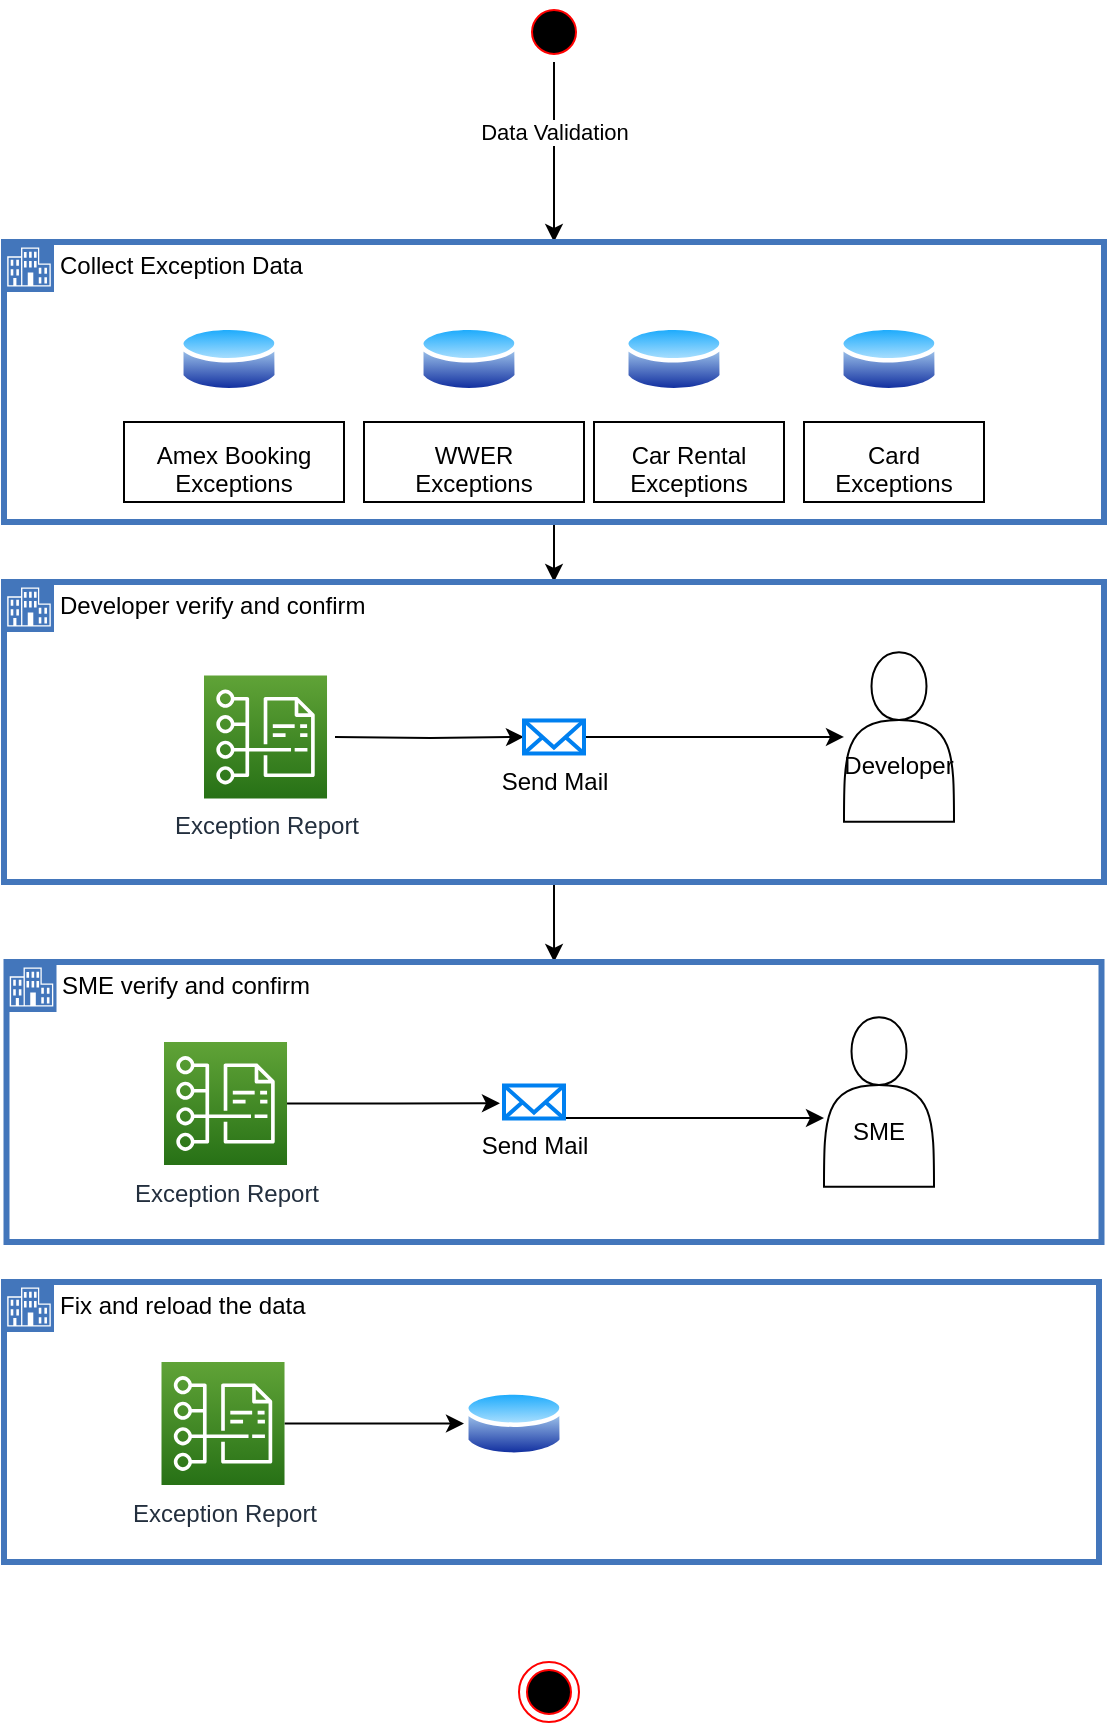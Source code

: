 <mxfile version="20.8.20" type="github">
  <diagram name="Page-1" id="t4EVRYhD11pjJ2Vkq8i-">
    <mxGraphModel dx="1434" dy="794" grid="1" gridSize="10" guides="1" tooltips="1" connect="1" arrows="1" fold="1" page="1" pageScale="1" pageWidth="850" pageHeight="1100" math="0" shadow="0">
      <root>
        <mxCell id="0" />
        <mxCell id="1" parent="0" />
        <mxCell id="K94HRNuP3XekMzOQDXey-5" value="" style="aspect=fixed;perimeter=ellipsePerimeter;html=1;align=center;shadow=0;dashed=0;spacingTop=3;image;image=img/lib/active_directory/database.svg;" vertex="1" parent="1">
          <mxGeometry x="127.5" y="190" width="50" height="37" as="geometry" />
        </mxCell>
        <mxCell id="K94HRNuP3XekMzOQDXey-6" value="" style="aspect=fixed;perimeter=ellipsePerimeter;html=1;align=center;shadow=0;dashed=0;spacingTop=3;image;image=img/lib/active_directory/database.svg;" vertex="1" parent="1">
          <mxGeometry x="247.5" y="190" width="50" height="37" as="geometry" />
        </mxCell>
        <mxCell id="K94HRNuP3XekMzOQDXey-7" value="" style="aspect=fixed;perimeter=ellipsePerimeter;html=1;align=center;shadow=0;dashed=0;spacingTop=3;image;image=img/lib/active_directory/database.svg;" vertex="1" parent="1">
          <mxGeometry x="350" y="190" width="50" height="37" as="geometry" />
        </mxCell>
        <mxCell id="K94HRNuP3XekMzOQDXey-8" value="" style="aspect=fixed;perimeter=ellipsePerimeter;html=1;align=center;shadow=0;dashed=0;spacingTop=3;image;image=img/lib/active_directory/database.svg;" vertex="1" parent="1">
          <mxGeometry x="457.5" y="190" width="50" height="37" as="geometry" />
        </mxCell>
        <mxCell id="K94HRNuP3XekMzOQDXey-12" value="Amex Booking Exceptions " style="whiteSpace=wrap;html=1;verticalAlign=top;shadow=0;dashed=0;spacingTop=3;labelBackgroundColor=default;" vertex="1" parent="1">
          <mxGeometry x="100" y="240" width="110" height="40" as="geometry" />
        </mxCell>
        <mxCell id="K94HRNuP3XekMzOQDXey-14" value="&lt;div&gt;WWER&lt;br&gt;&lt;/div&gt;&lt;div&gt;Exceptions&lt;/div&gt;" style="whiteSpace=wrap;html=1;verticalAlign=top;shadow=0;dashed=0;spacingTop=3;labelBackgroundColor=default;" vertex="1" parent="1">
          <mxGeometry x="220" y="240" width="110" height="40" as="geometry" />
        </mxCell>
        <mxCell id="K94HRNuP3XekMzOQDXey-15" value="&lt;div&gt;Car Rental&lt;/div&gt;&lt;div&gt;Exceptions&lt;/div&gt;" style="whiteSpace=wrap;html=1;verticalAlign=top;shadow=0;dashed=0;spacingTop=3;labelBackgroundColor=default;" vertex="1" parent="1">
          <mxGeometry x="335" y="240" width="95" height="40" as="geometry" />
        </mxCell>
        <mxCell id="K94HRNuP3XekMzOQDXey-16" value="&lt;div&gt;Card&lt;/div&gt;&lt;div&gt;Exceptions&lt;/div&gt;" style="whiteSpace=wrap;html=1;verticalAlign=top;shadow=0;dashed=0;spacingTop=3;labelBackgroundColor=default;" vertex="1" parent="1">
          <mxGeometry x="440" y="240" width="90" height="40" as="geometry" />
        </mxCell>
        <mxCell id="K94HRNuP3XekMzOQDXey-30" value="" style="ellipse;html=1;shape=endState;fillColor=#000000;strokeColor=#ff0000;" vertex="1" parent="1">
          <mxGeometry x="297.5" y="860" width="30" height="30" as="geometry" />
        </mxCell>
        <mxCell id="K94HRNuP3XekMzOQDXey-51" style="edgeStyle=orthogonalEdgeStyle;rounded=0;orthogonalLoop=1;jettySize=auto;html=1;" edge="1" parent="1" source="K94HRNuP3XekMzOQDXey-34" target="K94HRNuP3XekMzOQDXey-41">
          <mxGeometry relative="1" as="geometry" />
        </mxCell>
        <mxCell id="K94HRNuP3XekMzOQDXey-52" value="Data Validation" style="edgeLabel;html=1;align=center;verticalAlign=middle;resizable=0;points=[];" vertex="1" connectable="0" parent="K94HRNuP3XekMzOQDXey-51">
          <mxGeometry x="-0.225" relative="1" as="geometry">
            <mxPoint as="offset" />
          </mxGeometry>
        </mxCell>
        <mxCell id="K94HRNuP3XekMzOQDXey-34" value="" style="ellipse;html=1;shape=startState;fillColor=#000000;strokeColor=#ff0000;" vertex="1" parent="1">
          <mxGeometry x="300" y="30" width="30" height="30" as="geometry" />
        </mxCell>
        <mxCell id="K94HRNuP3XekMzOQDXey-63" style="edgeStyle=orthogonalEdgeStyle;rounded=0;orthogonalLoop=1;jettySize=auto;html=1;" edge="1" parent="1" source="K94HRNuP3XekMzOQDXey-41" target="K94HRNuP3XekMzOQDXey-56">
          <mxGeometry relative="1" as="geometry" />
        </mxCell>
        <mxCell id="K94HRNuP3XekMzOQDXey-41" value="Collect Exception Data" style="shape=mxgraph.ibm.box;prType=enterprise;fontStyle=0;verticalAlign=top;align=left;spacingLeft=32;spacingTop=4;fillColor=none;rounded=0;whiteSpace=wrap;html=1;strokeColor=#4376BB;strokeWidth=3;dashed=0;container=1;spacing=-4;collapsible=0;expand=0;recursiveResize=0;" vertex="1" parent="1">
          <mxGeometry x="40" y="150" width="550" height="140" as="geometry" />
        </mxCell>
        <mxCell id="K94HRNuP3XekMzOQDXey-77" style="edgeStyle=orthogonalEdgeStyle;rounded=0;orthogonalLoop=1;jettySize=auto;html=1;" edge="1" parent="1" source="K94HRNuP3XekMzOQDXey-56" target="K94HRNuP3XekMzOQDXey-70">
          <mxGeometry relative="1" as="geometry" />
        </mxCell>
        <mxCell id="K94HRNuP3XekMzOQDXey-56" value="Developer verify and confirm" style="shape=mxgraph.ibm.box;prType=enterprise;fontStyle=0;verticalAlign=top;align=left;spacingLeft=32;spacingTop=4;fillColor=none;rounded=0;whiteSpace=wrap;html=1;strokeColor=#4376BB;strokeWidth=3;dashed=0;container=1;spacing=-4;collapsible=0;expand=0;recursiveResize=0;" vertex="1" parent="1">
          <mxGeometry x="40" y="320" width="550" height="150" as="geometry" />
        </mxCell>
        <mxCell id="K94HRNuP3XekMzOQDXey-59" value="" style="edgeStyle=orthogonalEdgeStyle;rounded=0;orthogonalLoop=1;jettySize=auto;html=1;" edge="1" parent="K94HRNuP3XekMzOQDXey-56" target="K94HRNuP3XekMzOQDXey-25">
          <mxGeometry relative="1" as="geometry">
            <mxPoint x="165.5" y="77.49" as="sourcePoint" />
          </mxGeometry>
        </mxCell>
        <mxCell id="K94HRNuP3XekMzOQDXey-60" value="" style="edgeStyle=orthogonalEdgeStyle;rounded=0;orthogonalLoop=1;jettySize=auto;html=1;" edge="1" parent="K94HRNuP3XekMzOQDXey-56" source="K94HRNuP3XekMzOQDXey-25" target="K94HRNuP3XekMzOQDXey-58">
          <mxGeometry relative="1" as="geometry">
            <Array as="points">
              <mxPoint x="330" y="78" />
              <mxPoint x="330" y="78" />
            </Array>
          </mxGeometry>
        </mxCell>
        <mxCell id="K94HRNuP3XekMzOQDXey-25" value="Send Mail" style="html=1;verticalLabelPosition=bottom;align=center;labelBackgroundColor=#ffffff;verticalAlign=top;strokeWidth=2;strokeColor=#0080F0;shadow=0;dashed=0;shape=mxgraph.ios7.icons.mail;" vertex="1" parent="K94HRNuP3XekMzOQDXey-56">
          <mxGeometry x="260" y="69.24" width="30" height="16.5" as="geometry" />
        </mxCell>
        <mxCell id="K94HRNuP3XekMzOQDXey-58" value="&lt;div&gt;&lt;br&gt;&lt;/div&gt;&lt;div&gt;&lt;br&gt;&lt;/div&gt;&lt;div&gt;Developer&lt;/div&gt;" style="shape=actor;whiteSpace=wrap;html=1;" vertex="1" parent="K94HRNuP3XekMzOQDXey-56">
          <mxGeometry x="420" y="35.12" width="55" height="84.75" as="geometry" />
        </mxCell>
        <mxCell id="K94HRNuP3XekMzOQDXey-76" value="&lt;div&gt;Exception Report&lt;/div&gt;" style="sketch=0;points=[[0,0,0],[0.25,0,0],[0.5,0,0],[0.75,0,0],[1,0,0],[0,1,0],[0.25,1,0],[0.5,1,0],[0.75,1,0],[1,1,0],[0,0.25,0],[0,0.5,0],[0,0.75,0],[1,0.25,0],[1,0.5,0],[1,0.75,0]];outlineConnect=0;fontColor=#232F3E;gradientColor=#60A337;gradientDirection=north;fillColor=#277116;strokeColor=#ffffff;dashed=0;verticalLabelPosition=bottom;verticalAlign=top;align=center;html=1;fontSize=12;fontStyle=0;aspect=fixed;shape=mxgraph.aws4.resourceIcon;resIcon=mxgraph.aws4.cost_and_usage_report;" vertex="1" parent="K94HRNuP3XekMzOQDXey-56">
          <mxGeometry x="100" y="46.74" width="61.51" height="61.51" as="geometry" />
        </mxCell>
        <mxCell id="K94HRNuP3XekMzOQDXey-70" value="SME verify and confirm" style="shape=mxgraph.ibm.box;prType=enterprise;fontStyle=0;verticalAlign=top;align=left;spacingLeft=32;spacingTop=4;fillColor=none;rounded=0;whiteSpace=wrap;html=1;strokeColor=#4376BB;strokeWidth=3;dashed=0;container=1;spacing=-4;collapsible=0;expand=0;recursiveResize=0;" vertex="1" parent="1">
          <mxGeometry x="41.25" y="510" width="547.5" height="140" as="geometry" />
        </mxCell>
        <mxCell id="K94HRNuP3XekMzOQDXey-73" value="" style="edgeStyle=orthogonalEdgeStyle;rounded=0;orthogonalLoop=1;jettySize=auto;html=1;" edge="1" parent="K94HRNuP3XekMzOQDXey-70" source="K94HRNuP3XekMzOQDXey-74" target="K94HRNuP3XekMzOQDXey-75">
          <mxGeometry relative="1" as="geometry">
            <Array as="points">
              <mxPoint x="330" y="78" />
              <mxPoint x="330" y="78" />
            </Array>
          </mxGeometry>
        </mxCell>
        <mxCell id="K94HRNuP3XekMzOQDXey-74" value="Send Mail" style="html=1;verticalLabelPosition=bottom;align=center;labelBackgroundColor=#ffffff;verticalAlign=top;strokeWidth=2;strokeColor=#0080F0;shadow=0;dashed=0;shape=mxgraph.ios7.icons.mail;" vertex="1" parent="K94HRNuP3XekMzOQDXey-70">
          <mxGeometry x="248.75" y="61.75" width="30" height="16.5" as="geometry" />
        </mxCell>
        <mxCell id="K94HRNuP3XekMzOQDXey-75" value="&lt;div&gt;&lt;br&gt;&lt;/div&gt;&lt;div&gt;&lt;br&gt;&lt;/div&gt;&lt;div&gt;SME&lt;/div&gt;" style="shape=actor;whiteSpace=wrap;html=1;" vertex="1" parent="K94HRNuP3XekMzOQDXey-70">
          <mxGeometry x="408.75" y="27.62" width="55" height="84.75" as="geometry" />
        </mxCell>
        <mxCell id="K94HRNuP3XekMzOQDXey-81" style="edgeStyle=orthogonalEdgeStyle;rounded=0;orthogonalLoop=1;jettySize=auto;html=1;entryX=-0.067;entryY=0.538;entryDx=0;entryDy=0;entryPerimeter=0;" edge="1" parent="K94HRNuP3XekMzOQDXey-70" source="K94HRNuP3XekMzOQDXey-78" target="K94HRNuP3XekMzOQDXey-74">
          <mxGeometry relative="1" as="geometry" />
        </mxCell>
        <mxCell id="K94HRNuP3XekMzOQDXey-78" value="&lt;div&gt;Exception Report&lt;/div&gt;" style="sketch=0;points=[[0,0,0],[0.25,0,0],[0.5,0,0],[0.75,0,0],[1,0,0],[0,1,0],[0.25,1,0],[0.5,1,0],[0.75,1,0],[1,1,0],[0,0.25,0],[0,0.5,0],[0,0.75,0],[1,0.25,0],[1,0.5,0],[1,0.75,0]];outlineConnect=0;fontColor=#232F3E;gradientColor=#60A337;gradientDirection=north;fillColor=#277116;strokeColor=#ffffff;dashed=0;verticalLabelPosition=bottom;verticalAlign=top;align=center;html=1;fontSize=12;fontStyle=0;aspect=fixed;shape=mxgraph.aws4.resourceIcon;resIcon=mxgraph.aws4.cost_and_usage_report;" vertex="1" parent="K94HRNuP3XekMzOQDXey-70">
          <mxGeometry x="78.75" y="40" width="61.51" height="61.51" as="geometry" />
        </mxCell>
        <mxCell id="K94HRNuP3XekMzOQDXey-82" value="Fix and reload the data" style="shape=mxgraph.ibm.box;prType=enterprise;fontStyle=0;verticalAlign=top;align=left;spacingLeft=32;spacingTop=4;fillColor=none;rounded=0;whiteSpace=wrap;html=1;strokeColor=#4376BB;strokeWidth=3;dashed=0;container=1;spacing=-4;collapsible=0;expand=0;recursiveResize=0;" vertex="1" parent="1">
          <mxGeometry x="40" y="670" width="547.5" height="140" as="geometry" />
        </mxCell>
        <mxCell id="K94HRNuP3XekMzOQDXey-89" value="" style="edgeStyle=orthogonalEdgeStyle;rounded=0;orthogonalLoop=1;jettySize=auto;html=1;" edge="1" parent="K94HRNuP3XekMzOQDXey-82" source="K94HRNuP3XekMzOQDXey-87" target="K94HRNuP3XekMzOQDXey-88">
          <mxGeometry relative="1" as="geometry" />
        </mxCell>
        <mxCell id="K94HRNuP3XekMzOQDXey-87" value="&lt;div&gt;Exception Report&lt;/div&gt;" style="sketch=0;points=[[0,0,0],[0.25,0,0],[0.5,0,0],[0.75,0,0],[1,0,0],[0,1,0],[0.25,1,0],[0.5,1,0],[0.75,1,0],[1,1,0],[0,0.25,0],[0,0.5,0],[0,0.75,0],[1,0.25,0],[1,0.5,0],[1,0.75,0]];outlineConnect=0;fontColor=#232F3E;gradientColor=#60A337;gradientDirection=north;fillColor=#277116;strokeColor=#ffffff;dashed=0;verticalLabelPosition=bottom;verticalAlign=top;align=center;html=1;fontSize=12;fontStyle=0;aspect=fixed;shape=mxgraph.aws4.resourceIcon;resIcon=mxgraph.aws4.cost_and_usage_report;" vertex="1" parent="K94HRNuP3XekMzOQDXey-82">
          <mxGeometry x="78.75" y="40" width="61.51" height="61.51" as="geometry" />
        </mxCell>
        <mxCell id="K94HRNuP3XekMzOQDXey-88" value="" style="aspect=fixed;perimeter=ellipsePerimeter;html=1;align=center;shadow=0;dashed=0;spacingTop=3;image;image=img/lib/active_directory/database.svg;" vertex="1" parent="K94HRNuP3XekMzOQDXey-82">
          <mxGeometry x="230" y="52.26" width="50" height="37" as="geometry" />
        </mxCell>
      </root>
    </mxGraphModel>
  </diagram>
</mxfile>
